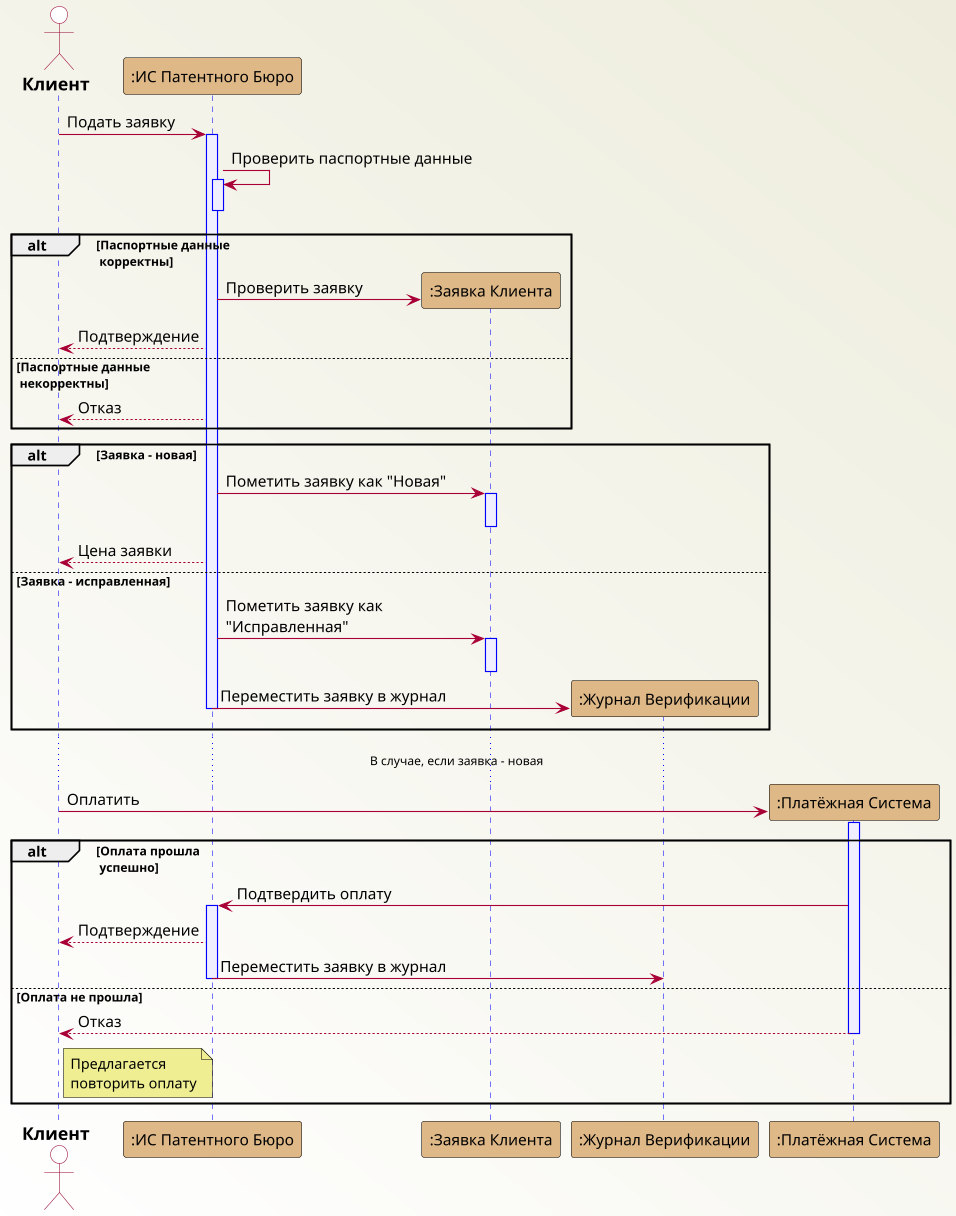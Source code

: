 @startuml
scale 1.1

skinparam {
backgroundColor white\#EEEDDD

ParticipantPadding 0

ActorBackgroundColor white
ActorBordercolor #990434
actorFontSize 16
actorFontStyle bold

ParticipantBorderColor black
ParticipantBackgroundColor burlywood
ParticipantFontColor black

sequenceLifeLineBorderColor blue
sequenceLifeLineBackgroundColor motivation

arrowColor #A80036
arrowFontSize 14

noteBackgroundColor #efee92
notebordercolor black
}


actor "Клиент" as client order 1
participant ":ИС Патентного Бюро" as system order 2

client -> system : Подать заявку
activate system
    system -> system : Проверить паспортные данные
    activate system
    deactivate system

alt Паспортные данные\n корректны
    create participant ":Заявка Клиента" as application order 3
    system -> application : Проверить заявку
    system --> client : Подтверждение

else Паспортные данные\n некорректны
    system --> client : Отказ
end

alt Заявка - новая
    system -> application : Пометить заявку как "Новая"
    activate application
    deactivate application
    system --> client : Цена заявки
else Заявка - исправленная
    system -> application : Пометить заявку как\n"Исправленная"
    activate application
    deactivate application
    create participant ":Журнал Верификации" as verifier order 4
    system -> verifier : Переместить заявку в журнал
    deactivate system
end

create participant ":Платёжная Система" as pay order 5
...В случае, если заявка - новая...
client -> pay : Оплатить
activate pay

alt Оплата прошла\n успешно
    pay -> system : Подтвердить оплату
    activate system
    system --> client : Подтверждение
    system -> verifier : Переместить заявку в журнал
    deactivate system
else Оплата не прошла
     pay --> client : Отказ
     note right of client
         Предлагается
         повторить оплату
     end note
     deactivate pay
end

@enduml